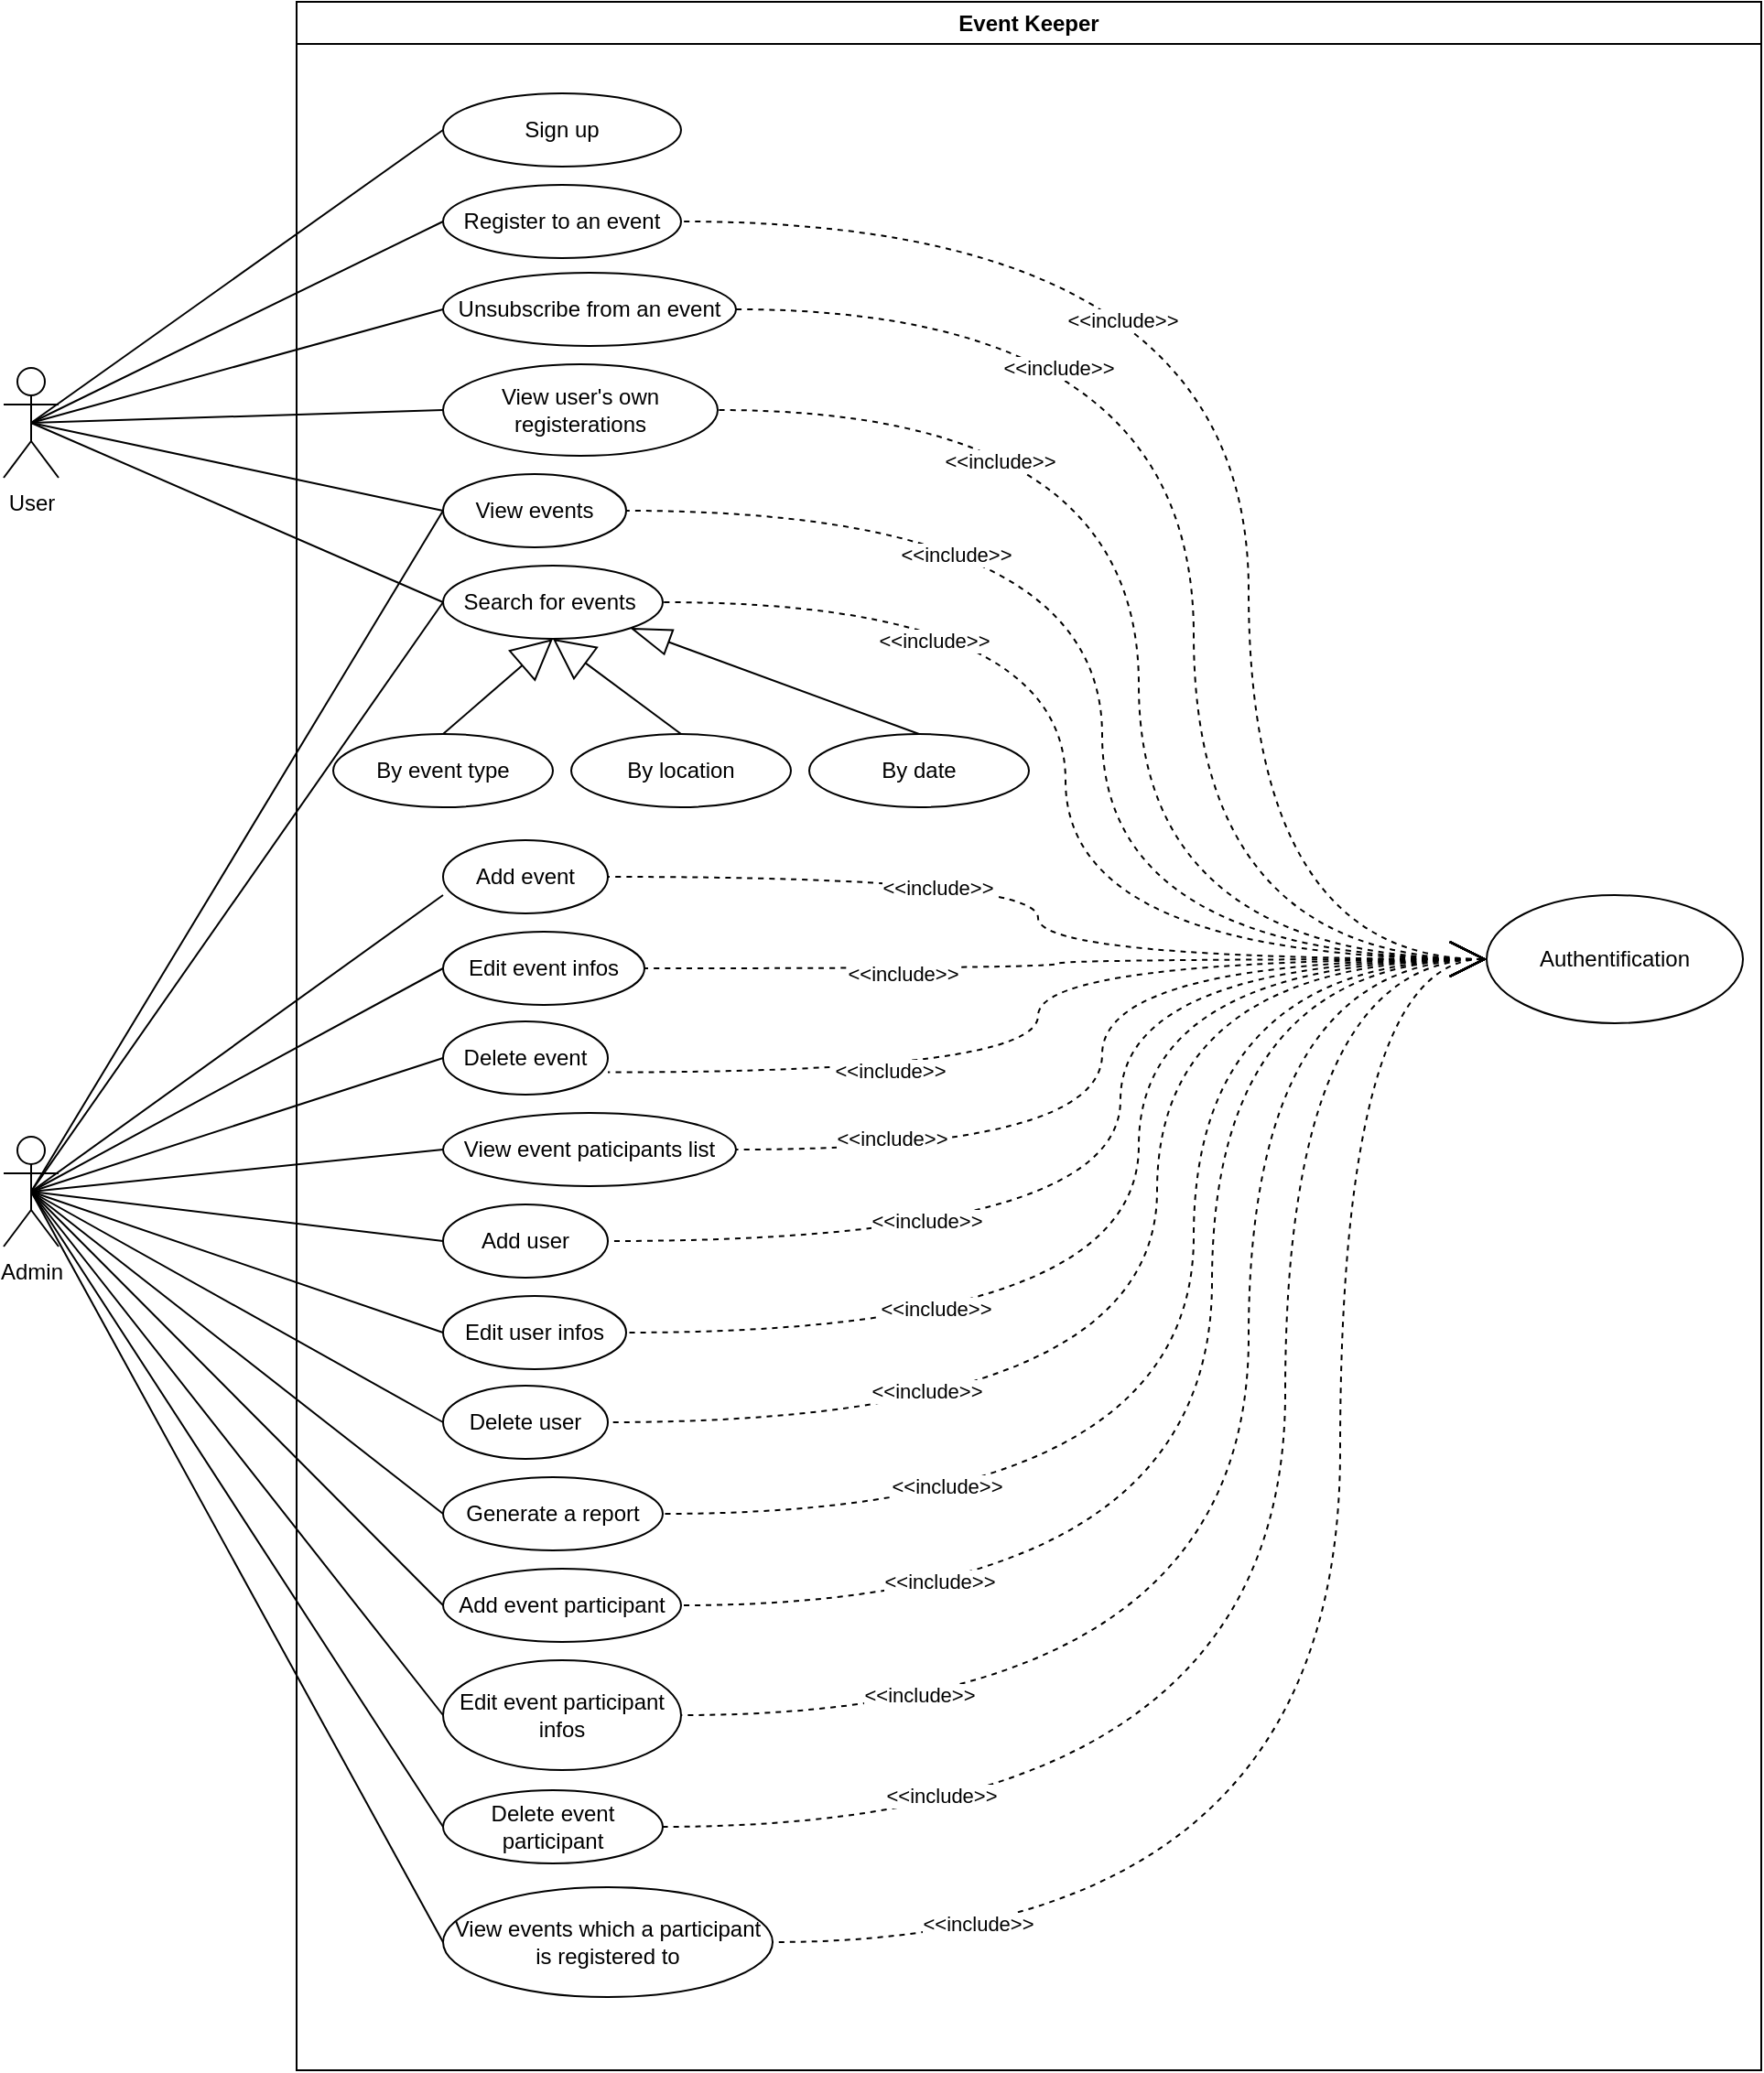 <mxfile version="24.7.8" pages="2">
  <diagram name="Use Case" id="Z4my6rKFRtbFITWfHtku">
    <mxGraphModel dx="1050" dy="621" grid="1" gridSize="10" guides="1" tooltips="1" connect="1" arrows="1" fold="1" page="1" pageScale="1" pageWidth="827" pageHeight="1169" math="0" shadow="0">
      <root>
        <mxCell id="0" />
        <mxCell id="1" parent="0" />
        <mxCell id="i-IRlz0IcXE_nXzK61zn-1" value="Event Keeper" style="swimlane;whiteSpace=wrap;html=1;" parent="1" vertex="1">
          <mxGeometry x="240" y="30" width="800" height="1130" as="geometry" />
        </mxCell>
        <mxCell id="i-IRlz0IcXE_nXzK61zn-6" value="Edit user infos" style="ellipse;whiteSpace=wrap;html=1;" parent="i-IRlz0IcXE_nXzK61zn-1" vertex="1">
          <mxGeometry x="80" y="707" width="100" height="40" as="geometry" />
        </mxCell>
        <mxCell id="i-IRlz0IcXE_nXzK61zn-5" value="Add user" style="ellipse;whiteSpace=wrap;html=1;" parent="i-IRlz0IcXE_nXzK61zn-1" vertex="1">
          <mxGeometry x="80" y="657" width="90" height="40" as="geometry" />
        </mxCell>
        <mxCell id="i-IRlz0IcXE_nXzK61zn-2" value="Add event" style="ellipse;whiteSpace=wrap;html=1;" parent="i-IRlz0IcXE_nXzK61zn-1" vertex="1">
          <mxGeometry x="80" y="458" width="90" height="40" as="geometry" />
        </mxCell>
        <mxCell id="i-IRlz0IcXE_nXzK61zn-3" value="Edit event infos" style="ellipse;whiteSpace=wrap;html=1;" parent="i-IRlz0IcXE_nXzK61zn-1" vertex="1">
          <mxGeometry x="80" y="508" width="110" height="40" as="geometry" />
        </mxCell>
        <mxCell id="i-IRlz0IcXE_nXzK61zn-7" value="Delete user" style="ellipse;whiteSpace=wrap;html=1;" parent="i-IRlz0IcXE_nXzK61zn-1" vertex="1">
          <mxGeometry x="80" y="756" width="90" height="40" as="geometry" />
        </mxCell>
        <mxCell id="i-IRlz0IcXE_nXzK61zn-8" value="Generate a report" style="ellipse;whiteSpace=wrap;html=1;" parent="i-IRlz0IcXE_nXzK61zn-1" vertex="1">
          <mxGeometry x="80" y="806" width="120" height="40" as="geometry" />
        </mxCell>
        <mxCell id="i-IRlz0IcXE_nXzK61zn-9" value="View events" style="ellipse;whiteSpace=wrap;html=1;" parent="i-IRlz0IcXE_nXzK61zn-1" vertex="1">
          <mxGeometry x="80" y="258" width="100" height="40" as="geometry" />
        </mxCell>
        <mxCell id="egsKetUkYShymG6PQGZg-2" value="" style="rounded=0;orthogonalLoop=1;jettySize=auto;html=1;startArrow=blockThin;startFill=0;endArrow=none;endFill=0;exitX=1;exitY=1;exitDx=0;exitDy=0;entryX=0.5;entryY=0;entryDx=0;entryDy=0;endSize=6;startSize=20;" parent="i-IRlz0IcXE_nXzK61zn-1" source="i-IRlz0IcXE_nXzK61zn-12" target="egsKetUkYShymG6PQGZg-1" edge="1">
          <mxGeometry relative="1" as="geometry" />
        </mxCell>
        <mxCell id="i-IRlz0IcXE_nXzK61zn-12" value="Search for events&amp;nbsp;" style="ellipse;whiteSpace=wrap;html=1;" parent="i-IRlz0IcXE_nXzK61zn-1" vertex="1">
          <mxGeometry x="80" y="308" width="120" height="40" as="geometry" />
        </mxCell>
        <mxCell id="i-IRlz0IcXE_nXzK61zn-13" value="Register to an event" style="ellipse;whiteSpace=wrap;html=1;" parent="i-IRlz0IcXE_nXzK61zn-1" vertex="1">
          <mxGeometry x="80" y="100" width="130" height="40" as="geometry" />
        </mxCell>
        <mxCell id="i-IRlz0IcXE_nXzK61zn-14" value="View user&#39;s own registerations" style="ellipse;whiteSpace=wrap;html=1;" parent="i-IRlz0IcXE_nXzK61zn-1" vertex="1">
          <mxGeometry x="80" y="198" width="150" height="50" as="geometry" />
        </mxCell>
        <mxCell id="i-IRlz0IcXE_nXzK61zn-16" value="Add event participant" style="ellipse;whiteSpace=wrap;html=1;" parent="i-IRlz0IcXE_nXzK61zn-1" vertex="1">
          <mxGeometry x="80" y="856" width="130" height="40" as="geometry" />
        </mxCell>
        <mxCell id="i-IRlz0IcXE_nXzK61zn-17" value="Edit event participant infos" style="ellipse;whiteSpace=wrap;html=1;" parent="i-IRlz0IcXE_nXzK61zn-1" vertex="1">
          <mxGeometry x="80" y="906" width="130" height="60" as="geometry" />
        </mxCell>
        <mxCell id="i-IRlz0IcXE_nXzK61zn-18" value="Delete event participant" style="ellipse;whiteSpace=wrap;html=1;" parent="i-IRlz0IcXE_nXzK61zn-1" vertex="1">
          <mxGeometry x="80" y="977" width="120" height="40" as="geometry" />
        </mxCell>
        <mxCell id="i-IRlz0IcXE_nXzK61zn-36" value="View events which a participant is registered to" style="ellipse;whiteSpace=wrap;html=1;" parent="i-IRlz0IcXE_nXzK61zn-1" vertex="1">
          <mxGeometry x="80" y="1030" width="180" height="60" as="geometry" />
        </mxCell>
        <mxCell id="r7o-0eFES539iKnrsoc5-1" value="Unsubscribe&amp;nbsp;from an event" style="ellipse;whiteSpace=wrap;html=1;" parent="i-IRlz0IcXE_nXzK61zn-1" vertex="1">
          <mxGeometry x="80" y="148" width="160" height="40" as="geometry" />
        </mxCell>
        <mxCell id="egsKetUkYShymG6PQGZg-1" value="By date" style="ellipse;whiteSpace=wrap;html=1;" parent="i-IRlz0IcXE_nXzK61zn-1" vertex="1">
          <mxGeometry x="280" y="400" width="120" height="40" as="geometry" />
        </mxCell>
        <mxCell id="egsKetUkYShymG6PQGZg-5" style="rounded=0;orthogonalLoop=1;jettySize=auto;html=1;exitX=0.5;exitY=0;exitDx=0;exitDy=0;entryX=0.5;entryY=1;entryDx=0;entryDy=0;startArrow=none;startFill=0;endArrow=block;endFill=0;endSize=20;" parent="i-IRlz0IcXE_nXzK61zn-1" source="egsKetUkYShymG6PQGZg-4" target="i-IRlz0IcXE_nXzK61zn-12" edge="1">
          <mxGeometry relative="1" as="geometry" />
        </mxCell>
        <mxCell id="egsKetUkYShymG6PQGZg-4" value="By location" style="ellipse;whiteSpace=wrap;html=1;" parent="i-IRlz0IcXE_nXzK61zn-1" vertex="1">
          <mxGeometry x="150" y="400" width="120" height="40" as="geometry" />
        </mxCell>
        <mxCell id="egsKetUkYShymG6PQGZg-7" style="rounded=0;orthogonalLoop=1;jettySize=auto;html=1;exitX=0.5;exitY=0;exitDx=0;exitDy=0;endArrow=block;endFill=0;entryX=0.5;entryY=1;entryDx=0;entryDy=0;startArrow=none;startFill=0;endSize=20;" parent="i-IRlz0IcXE_nXzK61zn-1" source="egsKetUkYShymG6PQGZg-6" target="i-IRlz0IcXE_nXzK61zn-12" edge="1">
          <mxGeometry relative="1" as="geometry" />
        </mxCell>
        <mxCell id="egsKetUkYShymG6PQGZg-6" value="By event type" style="ellipse;whiteSpace=wrap;html=1;" parent="i-IRlz0IcXE_nXzK61zn-1" vertex="1">
          <mxGeometry x="20" y="400" width="120" height="40" as="geometry" />
        </mxCell>
        <mxCell id="feSoNr92AKBhSQQv2N3y-2" style="edgeStyle=orthogonalEdgeStyle;rounded=0;orthogonalLoop=1;jettySize=auto;html=1;exitX=0;exitY=0.5;exitDx=0;exitDy=0;entryX=1;entryY=0.5;entryDx=0;entryDy=0;curved=1;endArrow=none;endFill=0;startArrow=open;startFill=0;endSize=6;startSize=18;dashed=1;" parent="i-IRlz0IcXE_nXzK61zn-1" source="feSoNr92AKBhSQQv2N3y-1" target="i-IRlz0IcXE_nXzK61zn-13" edge="1">
          <mxGeometry relative="1" as="geometry">
            <Array as="points">
              <mxPoint x="520" y="523" />
              <mxPoint x="520" y="120" />
            </Array>
          </mxGeometry>
        </mxCell>
        <mxCell id="feSoNr92AKBhSQQv2N3y-20" value="&amp;lt;&amp;lt;include&amp;gt;&amp;gt;" style="edgeLabel;html=1;align=center;verticalAlign=middle;resizable=0;points=[];" parent="feSoNr92AKBhSQQv2N3y-2" vertex="1" connectable="0">
          <mxGeometry x="0.429" y="54" relative="1" as="geometry">
            <mxPoint as="offset" />
          </mxGeometry>
        </mxCell>
        <mxCell id="feSoNr92AKBhSQQv2N3y-3" style="edgeStyle=orthogonalEdgeStyle;rounded=0;orthogonalLoop=1;jettySize=auto;html=1;exitX=0;exitY=0.5;exitDx=0;exitDy=0;entryX=1;entryY=0.5;entryDx=0;entryDy=0;curved=1;endArrow=none;endFill=0;startArrow=open;startFill=0;endSize=6;startSize=18;dashed=1;" parent="i-IRlz0IcXE_nXzK61zn-1" source="feSoNr92AKBhSQQv2N3y-1" target="r7o-0eFES539iKnrsoc5-1" edge="1">
          <mxGeometry relative="1" as="geometry">
            <Array as="points">
              <mxPoint x="490" y="523" />
              <mxPoint x="490" y="168" />
            </Array>
          </mxGeometry>
        </mxCell>
        <mxCell id="feSoNr92AKBhSQQv2N3y-21" value="&amp;lt;&amp;lt;include&amp;gt;&amp;gt;" style="edgeLabel;html=1;align=center;verticalAlign=middle;resizable=0;points=[];" parent="feSoNr92AKBhSQQv2N3y-3" vertex="1" connectable="0">
          <mxGeometry x="0.541" y="32" relative="1" as="geometry">
            <mxPoint as="offset" />
          </mxGeometry>
        </mxCell>
        <mxCell id="feSoNr92AKBhSQQv2N3y-4" style="edgeStyle=orthogonalEdgeStyle;rounded=0;orthogonalLoop=1;jettySize=auto;html=1;exitX=0;exitY=0.5;exitDx=0;exitDy=0;entryX=1;entryY=0.5;entryDx=0;entryDy=0;curved=1;endArrow=none;endFill=0;startArrow=open;startFill=0;endSize=6;startSize=18;dashed=1;" parent="i-IRlz0IcXE_nXzK61zn-1" source="feSoNr92AKBhSQQv2N3y-1" target="i-IRlz0IcXE_nXzK61zn-14" edge="1">
          <mxGeometry relative="1" as="geometry">
            <Array as="points">
              <mxPoint x="460" y="523" />
              <mxPoint x="460" y="223" />
            </Array>
          </mxGeometry>
        </mxCell>
        <mxCell id="feSoNr92AKBhSQQv2N3y-22" value="&amp;lt;&amp;lt;include&amp;gt;&amp;gt;" style="edgeLabel;html=1;align=center;verticalAlign=middle;resizable=0;points=[];" parent="feSoNr92AKBhSQQv2N3y-4" vertex="1" connectable="0">
          <mxGeometry x="0.573" y="28" relative="1" as="geometry">
            <mxPoint as="offset" />
          </mxGeometry>
        </mxCell>
        <mxCell id="feSoNr92AKBhSQQv2N3y-5" style="edgeStyle=orthogonalEdgeStyle;rounded=0;orthogonalLoop=1;jettySize=auto;html=1;exitX=0;exitY=0.5;exitDx=0;exitDy=0;entryX=1;entryY=0.5;entryDx=0;entryDy=0;curved=1;endArrow=none;endFill=0;startArrow=open;startFill=0;endSize=6;startSize=18;dashed=1;" parent="i-IRlz0IcXE_nXzK61zn-1" source="feSoNr92AKBhSQQv2N3y-1" target="i-IRlz0IcXE_nXzK61zn-9" edge="1">
          <mxGeometry relative="1" as="geometry">
            <Array as="points">
              <mxPoint x="440" y="523" />
              <mxPoint x="440" y="278" />
            </Array>
          </mxGeometry>
        </mxCell>
        <mxCell id="feSoNr92AKBhSQQv2N3y-23" value="&amp;lt;&amp;lt;include&amp;gt;&amp;gt;" style="edgeLabel;html=1;align=center;verticalAlign=middle;resizable=0;points=[];" parent="feSoNr92AKBhSQQv2N3y-5" vertex="1" connectable="0">
          <mxGeometry x="0.498" y="24" relative="1" as="geometry">
            <mxPoint as="offset" />
          </mxGeometry>
        </mxCell>
        <mxCell id="feSoNr92AKBhSQQv2N3y-6" style="edgeStyle=orthogonalEdgeStyle;rounded=0;orthogonalLoop=1;jettySize=auto;html=1;exitX=0;exitY=0.5;exitDx=0;exitDy=0;entryX=1;entryY=0.5;entryDx=0;entryDy=0;curved=1;endArrow=none;endFill=0;startArrow=open;startFill=0;endSize=6;startSize=18;dashed=1;" parent="i-IRlz0IcXE_nXzK61zn-1" source="feSoNr92AKBhSQQv2N3y-1" target="i-IRlz0IcXE_nXzK61zn-12" edge="1">
          <mxGeometry relative="1" as="geometry" />
        </mxCell>
        <mxCell id="feSoNr92AKBhSQQv2N3y-24" value="&amp;lt;&amp;lt;include&amp;gt;&amp;gt;" style="edgeLabel;html=1;align=center;verticalAlign=middle;resizable=0;points=[];" parent="feSoNr92AKBhSQQv2N3y-6" vertex="1" connectable="0">
          <mxGeometry x="0.542" y="21" relative="1" as="geometry">
            <mxPoint as="offset" />
          </mxGeometry>
        </mxCell>
        <mxCell id="feSoNr92AKBhSQQv2N3y-7" style="edgeStyle=orthogonalEdgeStyle;rounded=0;orthogonalLoop=1;jettySize=auto;html=1;exitX=0;exitY=0.5;exitDx=0;exitDy=0;entryX=1;entryY=0.5;entryDx=0;entryDy=0;curved=1;endArrow=none;endFill=0;startArrow=open;startFill=0;endSize=6;startSize=18;dashed=1;" parent="i-IRlz0IcXE_nXzK61zn-1" source="feSoNr92AKBhSQQv2N3y-1" target="i-IRlz0IcXE_nXzK61zn-2" edge="1">
          <mxGeometry relative="1" as="geometry" />
        </mxCell>
        <mxCell id="feSoNr92AKBhSQQv2N3y-25" value="&amp;lt;&amp;lt;include&amp;gt;&amp;gt;" style="edgeLabel;html=1;align=center;verticalAlign=middle;resizable=0;points=[];" parent="feSoNr92AKBhSQQv2N3y-7" vertex="1" connectable="0">
          <mxGeometry x="0.316" y="6" relative="1" as="geometry">
            <mxPoint as="offset" />
          </mxGeometry>
        </mxCell>
        <mxCell id="feSoNr92AKBhSQQv2N3y-8" style="edgeStyle=orthogonalEdgeStyle;rounded=0;orthogonalLoop=1;jettySize=auto;html=1;exitX=0;exitY=0.5;exitDx=0;exitDy=0;entryX=1;entryY=0.5;entryDx=0;entryDy=0;curved=1;endArrow=none;endFill=0;startArrow=open;startFill=0;endSize=6;startSize=18;dashed=1;" parent="i-IRlz0IcXE_nXzK61zn-1" source="feSoNr92AKBhSQQv2N3y-1" target="i-IRlz0IcXE_nXzK61zn-3" edge="1">
          <mxGeometry relative="1" as="geometry" />
        </mxCell>
        <mxCell id="feSoNr92AKBhSQQv2N3y-26" value="&amp;lt;&amp;lt;include&amp;gt;&amp;gt;" style="edgeLabel;html=1;align=center;verticalAlign=middle;resizable=0;points=[];" parent="feSoNr92AKBhSQQv2N3y-8" vertex="1" connectable="0">
          <mxGeometry x="0.395" y="3" relative="1" as="geometry">
            <mxPoint as="offset" />
          </mxGeometry>
        </mxCell>
        <mxCell id="feSoNr92AKBhSQQv2N3y-11" style="edgeStyle=orthogonalEdgeStyle;rounded=0;orthogonalLoop=1;jettySize=auto;html=1;exitX=0;exitY=0.5;exitDx=0;exitDy=0;entryX=1;entryY=0.5;entryDx=0;entryDy=0;curved=1;endArrow=none;endFill=0;startArrow=open;startFill=0;endSize=6;startSize=18;dashed=1;" parent="i-IRlz0IcXE_nXzK61zn-1" source="feSoNr92AKBhSQQv2N3y-1" target="i-IRlz0IcXE_nXzK61zn-5" edge="1">
          <mxGeometry relative="1" as="geometry">
            <Array as="points">
              <mxPoint x="450" y="523" />
              <mxPoint x="450" y="677" />
            </Array>
          </mxGeometry>
        </mxCell>
        <mxCell id="feSoNr92AKBhSQQv2N3y-29" value="&amp;lt;&amp;lt;include&amp;gt;&amp;gt;" style="edgeLabel;html=1;align=center;verticalAlign=middle;resizable=0;points=[];" parent="feSoNr92AKBhSQQv2N3y-11" vertex="1" connectable="0">
          <mxGeometry x="0.452" y="-11" relative="1" as="geometry">
            <mxPoint as="offset" />
          </mxGeometry>
        </mxCell>
        <mxCell id="feSoNr92AKBhSQQv2N3y-12" style="edgeStyle=orthogonalEdgeStyle;rounded=0;orthogonalLoop=1;jettySize=auto;html=1;exitX=0;exitY=0.5;exitDx=0;exitDy=0;entryX=1;entryY=0.5;entryDx=0;entryDy=0;curved=1;endArrow=none;endFill=0;startArrow=open;startFill=0;endSize=6;startSize=18;dashed=1;" parent="i-IRlz0IcXE_nXzK61zn-1" source="feSoNr92AKBhSQQv2N3y-1" target="i-IRlz0IcXE_nXzK61zn-6" edge="1">
          <mxGeometry relative="1" as="geometry">
            <mxPoint x="190" y="730" as="targetPoint" />
            <Array as="points">
              <mxPoint x="460" y="523" />
              <mxPoint x="460" y="727" />
            </Array>
          </mxGeometry>
        </mxCell>
        <mxCell id="feSoNr92AKBhSQQv2N3y-30" value="&amp;lt;&amp;lt;include&amp;gt;&amp;gt;" style="edgeLabel;html=1;align=center;verticalAlign=middle;resizable=0;points=[];" parent="feSoNr92AKBhSQQv2N3y-12" vertex="1" connectable="0">
          <mxGeometry x="0.5" y="-13" relative="1" as="geometry">
            <mxPoint as="offset" />
          </mxGeometry>
        </mxCell>
        <mxCell id="feSoNr92AKBhSQQv2N3y-13" style="edgeStyle=orthogonalEdgeStyle;rounded=0;orthogonalLoop=1;jettySize=auto;html=1;exitX=0;exitY=0.5;exitDx=0;exitDy=0;entryX=1;entryY=0.5;entryDx=0;entryDy=0;curved=1;endArrow=none;endFill=0;startArrow=open;startFill=0;endSize=6;startSize=18;dashed=1;" parent="i-IRlz0IcXE_nXzK61zn-1" source="feSoNr92AKBhSQQv2N3y-1" target="i-IRlz0IcXE_nXzK61zn-7" edge="1">
          <mxGeometry relative="1" as="geometry">
            <Array as="points">
              <mxPoint x="470" y="523" />
              <mxPoint x="470" y="776" />
            </Array>
          </mxGeometry>
        </mxCell>
        <mxCell id="feSoNr92AKBhSQQv2N3y-31" value="&amp;lt;&amp;lt;include&amp;gt;&amp;gt;" style="edgeLabel;html=1;align=center;verticalAlign=middle;resizable=0;points=[];" parent="feSoNr92AKBhSQQv2N3y-13" vertex="1" connectable="0">
          <mxGeometry x="0.526" y="-17" relative="1" as="geometry">
            <mxPoint as="offset" />
          </mxGeometry>
        </mxCell>
        <mxCell id="feSoNr92AKBhSQQv2N3y-14" style="edgeStyle=orthogonalEdgeStyle;rounded=0;orthogonalLoop=1;jettySize=auto;html=1;exitX=0;exitY=0.5;exitDx=0;exitDy=0;entryX=1;entryY=0.5;entryDx=0;entryDy=0;curved=1;endArrow=none;endFill=0;startArrow=open;startFill=0;endSize=6;startSize=18;dashed=1;" parent="i-IRlz0IcXE_nXzK61zn-1" source="feSoNr92AKBhSQQv2N3y-1" target="i-IRlz0IcXE_nXzK61zn-8" edge="1">
          <mxGeometry relative="1" as="geometry">
            <Array as="points">
              <mxPoint x="490" y="523" />
              <mxPoint x="490" y="826" />
            </Array>
          </mxGeometry>
        </mxCell>
        <mxCell id="feSoNr92AKBhSQQv2N3y-32" value="&amp;lt;&amp;lt;include&amp;gt;&amp;gt;" style="edgeLabel;html=1;align=center;verticalAlign=middle;resizable=0;points=[];" parent="feSoNr92AKBhSQQv2N3y-14" vertex="1" connectable="0">
          <mxGeometry x="0.589" y="-15" relative="1" as="geometry">
            <mxPoint as="offset" />
          </mxGeometry>
        </mxCell>
        <mxCell id="feSoNr92AKBhSQQv2N3y-15" style="edgeStyle=orthogonalEdgeStyle;rounded=0;orthogonalLoop=1;jettySize=auto;html=1;exitX=0;exitY=0.5;exitDx=0;exitDy=0;entryX=1;entryY=0.5;entryDx=0;entryDy=0;curved=1;endArrow=none;endFill=0;startArrow=open;startFill=0;endSize=6;startSize=18;dashed=1;" parent="i-IRlz0IcXE_nXzK61zn-1" source="feSoNr92AKBhSQQv2N3y-1" target="i-IRlz0IcXE_nXzK61zn-16" edge="1">
          <mxGeometry relative="1" as="geometry">
            <Array as="points">
              <mxPoint x="500" y="523" />
              <mxPoint x="500" y="876" />
            </Array>
          </mxGeometry>
        </mxCell>
        <mxCell id="feSoNr92AKBhSQQv2N3y-33" value="&amp;lt;&amp;lt;include&amp;gt;&amp;gt;" style="edgeLabel;html=1;align=center;verticalAlign=middle;resizable=0;points=[];" parent="feSoNr92AKBhSQQv2N3y-15" vertex="1" connectable="0">
          <mxGeometry x="0.645" y="-13" relative="1" as="geometry">
            <mxPoint as="offset" />
          </mxGeometry>
        </mxCell>
        <mxCell id="feSoNr92AKBhSQQv2N3y-16" style="edgeStyle=orthogonalEdgeStyle;rounded=0;orthogonalLoop=1;jettySize=auto;html=1;exitX=0;exitY=0.5;exitDx=0;exitDy=0;entryX=1;entryY=0.5;entryDx=0;entryDy=0;curved=1;endArrow=none;endFill=0;startArrow=open;startFill=0;endSize=6;startSize=18;dashed=1;" parent="i-IRlz0IcXE_nXzK61zn-1" source="feSoNr92AKBhSQQv2N3y-1" target="i-IRlz0IcXE_nXzK61zn-17" edge="1">
          <mxGeometry relative="1" as="geometry">
            <Array as="points">
              <mxPoint x="520" y="523" />
              <mxPoint x="520" y="936" />
            </Array>
          </mxGeometry>
        </mxCell>
        <mxCell id="feSoNr92AKBhSQQv2N3y-34" value="&amp;lt;&amp;lt;include&amp;gt;&amp;gt;" style="edgeLabel;html=1;align=center;verticalAlign=middle;resizable=0;points=[];" parent="feSoNr92AKBhSQQv2N3y-16" vertex="1" connectable="0">
          <mxGeometry x="0.696" y="-11" relative="1" as="geometry">
            <mxPoint as="offset" />
          </mxGeometry>
        </mxCell>
        <mxCell id="feSoNr92AKBhSQQv2N3y-17" style="edgeStyle=orthogonalEdgeStyle;rounded=0;orthogonalLoop=1;jettySize=auto;html=1;exitX=0;exitY=0.5;exitDx=0;exitDy=0;entryX=1;entryY=0.5;entryDx=0;entryDy=0;curved=1;endArrow=none;endFill=0;startArrow=open;startFill=0;endSize=6;startSize=18;dashed=1;" parent="i-IRlz0IcXE_nXzK61zn-1" source="feSoNr92AKBhSQQv2N3y-1" target="i-IRlz0IcXE_nXzK61zn-18" edge="1">
          <mxGeometry relative="1" as="geometry">
            <Array as="points">
              <mxPoint x="540" y="523" />
              <mxPoint x="540" y="997" />
            </Array>
          </mxGeometry>
        </mxCell>
        <mxCell id="feSoNr92AKBhSQQv2N3y-35" value="&amp;lt;&amp;lt;include&amp;gt;&amp;gt;" style="edgeLabel;html=1;align=center;verticalAlign=middle;resizable=0;points=[];" parent="feSoNr92AKBhSQQv2N3y-17" vertex="1" connectable="0">
          <mxGeometry x="0.672" y="-17" relative="1" as="geometry">
            <mxPoint as="offset" />
          </mxGeometry>
        </mxCell>
        <mxCell id="feSoNr92AKBhSQQv2N3y-18" style="edgeStyle=orthogonalEdgeStyle;rounded=0;orthogonalLoop=1;jettySize=auto;html=1;exitX=0;exitY=0.5;exitDx=0;exitDy=0;entryX=1;entryY=0.5;entryDx=0;entryDy=0;curved=1;endArrow=none;endFill=0;startArrow=open;startFill=0;endSize=6;startSize=18;dashed=1;" parent="i-IRlz0IcXE_nXzK61zn-1" source="feSoNr92AKBhSQQv2N3y-1" target="i-IRlz0IcXE_nXzK61zn-36" edge="1">
          <mxGeometry relative="1" as="geometry">
            <Array as="points">
              <mxPoint x="570" y="523" />
              <mxPoint x="570" y="1060" />
            </Array>
          </mxGeometry>
        </mxCell>
        <mxCell id="feSoNr92AKBhSQQv2N3y-36" value="&amp;lt;&amp;lt;include&amp;gt;&amp;gt;" style="edgeLabel;html=1;align=center;verticalAlign=middle;resizable=0;points=[];" parent="feSoNr92AKBhSQQv2N3y-18" vertex="1" connectable="0">
          <mxGeometry x="0.759" y="-10" relative="1" as="geometry">
            <mxPoint as="offset" />
          </mxGeometry>
        </mxCell>
        <mxCell id="feSoNr92AKBhSQQv2N3y-1" value="Authentification" style="ellipse;whiteSpace=wrap;html=1;" parent="i-IRlz0IcXE_nXzK61zn-1" vertex="1">
          <mxGeometry x="650" y="488" width="140" height="70" as="geometry" />
        </mxCell>
        <mxCell id="a3FcbvdhJmXR1AZgl7N_-1" value="Sign up" style="ellipse;whiteSpace=wrap;html=1;" vertex="1" parent="i-IRlz0IcXE_nXzK61zn-1">
          <mxGeometry x="80" y="50" width="130" height="40" as="geometry" />
        </mxCell>
        <mxCell id="i-IRlz0IcXE_nXzK61zn-4" value="Delete event" style="ellipse;whiteSpace=wrap;html=1;" parent="1" vertex="1">
          <mxGeometry x="320" y="587" width="90" height="40" as="geometry" />
        </mxCell>
        <mxCell id="i-IRlz0IcXE_nXzK61zn-32" style="rounded=0;orthogonalLoop=1;jettySize=auto;html=1;exitX=0.5;exitY=0.5;exitDx=0;exitDy=0;exitPerimeter=0;entryX=0;entryY=0.5;entryDx=0;entryDy=0;endArrow=none;endFill=0;" parent="1" source="i-IRlz0IcXE_nXzK61zn-19" target="i-IRlz0IcXE_nXzK61zn-9" edge="1">
          <mxGeometry relative="1" as="geometry" />
        </mxCell>
        <mxCell id="i-IRlz0IcXE_nXzK61zn-33" style="rounded=0;orthogonalLoop=1;jettySize=auto;html=1;exitX=0.5;exitY=0.5;exitDx=0;exitDy=0;exitPerimeter=0;entryX=0;entryY=0.5;entryDx=0;entryDy=0;endArrow=none;endFill=0;" parent="1" source="i-IRlz0IcXE_nXzK61zn-19" target="i-IRlz0IcXE_nXzK61zn-12" edge="1">
          <mxGeometry relative="1" as="geometry" />
        </mxCell>
        <mxCell id="i-IRlz0IcXE_nXzK61zn-34" style="rounded=0;orthogonalLoop=1;jettySize=auto;html=1;exitX=0.5;exitY=0.5;exitDx=0;exitDy=0;exitPerimeter=0;entryX=0;entryY=0.5;entryDx=0;entryDy=0;endArrow=none;endFill=0;" parent="1" source="i-IRlz0IcXE_nXzK61zn-19" target="i-IRlz0IcXE_nXzK61zn-13" edge="1">
          <mxGeometry relative="1" as="geometry" />
        </mxCell>
        <mxCell id="i-IRlz0IcXE_nXzK61zn-35" style="rounded=0;orthogonalLoop=1;jettySize=auto;html=1;exitX=0.5;exitY=0.5;exitDx=0;exitDy=0;exitPerimeter=0;entryX=0;entryY=0.5;entryDx=0;entryDy=0;endArrow=none;endFill=0;" parent="1" source="i-IRlz0IcXE_nXzK61zn-19" target="i-IRlz0IcXE_nXzK61zn-14" edge="1">
          <mxGeometry relative="1" as="geometry" />
        </mxCell>
        <mxCell id="r7o-0eFES539iKnrsoc5-2" style="rounded=0;orthogonalLoop=1;jettySize=auto;html=1;exitX=0.5;exitY=0.5;exitDx=0;exitDy=0;exitPerimeter=0;entryX=0;entryY=0.5;entryDx=0;entryDy=0;endArrow=none;endFill=0;" parent="1" source="i-IRlz0IcXE_nXzK61zn-19" target="r7o-0eFES539iKnrsoc5-1" edge="1">
          <mxGeometry relative="1" as="geometry" />
        </mxCell>
        <mxCell id="a3FcbvdhJmXR1AZgl7N_-2" style="rounded=0;orthogonalLoop=1;jettySize=auto;html=1;exitX=0.5;exitY=0.5;exitDx=0;exitDy=0;exitPerimeter=0;entryX=0;entryY=0.5;entryDx=0;entryDy=0;endArrow=none;endFill=0;" edge="1" parent="1" source="i-IRlz0IcXE_nXzK61zn-19" target="a3FcbvdhJmXR1AZgl7N_-1">
          <mxGeometry relative="1" as="geometry" />
        </mxCell>
        <mxCell id="i-IRlz0IcXE_nXzK61zn-19" value="User" style="shape=umlActor;verticalLabelPosition=bottom;verticalAlign=top;html=1;" parent="1" vertex="1">
          <mxGeometry x="80" y="230" width="30" height="60" as="geometry" />
        </mxCell>
        <mxCell id="i-IRlz0IcXE_nXzK61zn-22" style="rounded=0;orthogonalLoop=1;jettySize=auto;html=1;exitX=0.5;exitY=0.5;exitDx=0;exitDy=0;exitPerimeter=0;entryX=0;entryY=0.5;entryDx=0;entryDy=0;strokeColor=default;endArrow=none;endFill=0;" parent="1" source="i-IRlz0IcXE_nXzK61zn-20" target="i-IRlz0IcXE_nXzK61zn-3" edge="1">
          <mxGeometry relative="1" as="geometry" />
        </mxCell>
        <mxCell id="i-IRlz0IcXE_nXzK61zn-23" style="rounded=0;orthogonalLoop=1;jettySize=auto;html=1;exitX=0.5;exitY=0.5;exitDx=0;exitDy=0;exitPerimeter=0;entryX=0;entryY=0.5;entryDx=0;entryDy=0;strokeColor=default;endArrow=none;endFill=0;" parent="1" source="i-IRlz0IcXE_nXzK61zn-20" target="i-IRlz0IcXE_nXzK61zn-4" edge="1">
          <mxGeometry relative="1" as="geometry" />
        </mxCell>
        <mxCell id="i-IRlz0IcXE_nXzK61zn-24" style="rounded=0;orthogonalLoop=1;jettySize=auto;html=1;exitX=0.5;exitY=0.5;exitDx=0;exitDy=0;exitPerimeter=0;entryX=0;entryY=0.5;entryDx=0;entryDy=0;strokeColor=default;endArrow=none;endFill=0;" parent="1" source="i-IRlz0IcXE_nXzK61zn-20" target="i-IRlz0IcXE_nXzK61zn-5" edge="1">
          <mxGeometry relative="1" as="geometry" />
        </mxCell>
        <mxCell id="i-IRlz0IcXE_nXzK61zn-25" style="rounded=0;orthogonalLoop=1;jettySize=auto;html=1;exitX=0.5;exitY=0.5;exitDx=0;exitDy=0;exitPerimeter=0;entryX=0;entryY=0.5;entryDx=0;entryDy=0;strokeColor=default;endArrow=none;endFill=0;" parent="1" source="i-IRlz0IcXE_nXzK61zn-20" target="i-IRlz0IcXE_nXzK61zn-6" edge="1">
          <mxGeometry relative="1" as="geometry" />
        </mxCell>
        <mxCell id="i-IRlz0IcXE_nXzK61zn-26" style="rounded=0;orthogonalLoop=1;jettySize=auto;html=1;exitX=0.5;exitY=0.5;exitDx=0;exitDy=0;exitPerimeter=0;entryX=0;entryY=0.5;entryDx=0;entryDy=0;strokeColor=default;endArrow=none;endFill=0;" parent="1" source="i-IRlz0IcXE_nXzK61zn-20" target="i-IRlz0IcXE_nXzK61zn-7" edge="1">
          <mxGeometry relative="1" as="geometry" />
        </mxCell>
        <mxCell id="i-IRlz0IcXE_nXzK61zn-27" style="rounded=0;orthogonalLoop=1;jettySize=auto;html=1;exitX=0.5;exitY=0.5;exitDx=0;exitDy=0;exitPerimeter=0;entryX=0;entryY=0.5;entryDx=0;entryDy=0;strokeColor=default;endArrow=none;endFill=0;" parent="1" source="i-IRlz0IcXE_nXzK61zn-20" target="i-IRlz0IcXE_nXzK61zn-8" edge="1">
          <mxGeometry relative="1" as="geometry" />
        </mxCell>
        <mxCell id="i-IRlz0IcXE_nXzK61zn-28" style="rounded=0;orthogonalLoop=1;jettySize=auto;html=1;exitX=0.5;exitY=0.5;exitDx=0;exitDy=0;exitPerimeter=0;entryX=0;entryY=0.5;entryDx=0;entryDy=0;strokeColor=default;endArrow=none;endFill=0;" parent="1" source="i-IRlz0IcXE_nXzK61zn-20" target="i-IRlz0IcXE_nXzK61zn-16" edge="1">
          <mxGeometry relative="1" as="geometry" />
        </mxCell>
        <mxCell id="i-IRlz0IcXE_nXzK61zn-29" style="rounded=0;orthogonalLoop=1;jettySize=auto;html=1;exitX=0.5;exitY=0.5;exitDx=0;exitDy=0;exitPerimeter=0;entryX=0;entryY=0.5;entryDx=0;entryDy=0;strokeColor=default;endArrow=none;endFill=0;" parent="1" source="i-IRlz0IcXE_nXzK61zn-20" target="i-IRlz0IcXE_nXzK61zn-17" edge="1">
          <mxGeometry relative="1" as="geometry" />
        </mxCell>
        <mxCell id="i-IRlz0IcXE_nXzK61zn-30" style="rounded=0;orthogonalLoop=1;jettySize=auto;html=1;exitX=0.5;exitY=0.5;exitDx=0;exitDy=0;exitPerimeter=0;entryX=0;entryY=0.5;entryDx=0;entryDy=0;strokeColor=default;endArrow=none;endFill=0;" parent="1" source="i-IRlz0IcXE_nXzK61zn-20" target="i-IRlz0IcXE_nXzK61zn-18" edge="1">
          <mxGeometry relative="1" as="geometry" />
        </mxCell>
        <mxCell id="i-IRlz0IcXE_nXzK61zn-37" style="rounded=0;orthogonalLoop=1;jettySize=auto;html=1;exitX=0.5;exitY=0.5;exitDx=0;exitDy=0;exitPerimeter=0;entryX=0;entryY=0.5;entryDx=0;entryDy=0;endArrow=none;endFill=0;" parent="1" target="i-IRlz0IcXE_nXzK61zn-36" edge="1">
          <mxGeometry relative="1" as="geometry">
            <mxPoint x="95" y="680" as="sourcePoint" />
            <mxPoint x="320" y="1020" as="targetPoint" />
          </mxGeometry>
        </mxCell>
        <mxCell id="r7o-0eFES539iKnrsoc5-3" style="rounded=0;orthogonalLoop=1;jettySize=auto;html=1;exitX=0.5;exitY=0.5;exitDx=0;exitDy=0;exitPerimeter=0;entryX=0;entryY=0.5;entryDx=0;entryDy=0;endArrow=none;endFill=0;" parent="1" source="i-IRlz0IcXE_nXzK61zn-20" target="i-IRlz0IcXE_nXzK61zn-12" edge="1">
          <mxGeometry relative="1" as="geometry" />
        </mxCell>
        <mxCell id="r7o-0eFES539iKnrsoc5-4" style="rounded=0;orthogonalLoop=1;jettySize=auto;html=1;exitX=0.5;exitY=0.5;exitDx=0;exitDy=0;exitPerimeter=0;entryX=0;entryY=0.5;entryDx=0;entryDy=0;endArrow=none;endFill=0;" parent="1" source="i-IRlz0IcXE_nXzK61zn-20" target="i-IRlz0IcXE_nXzK61zn-9" edge="1">
          <mxGeometry relative="1" as="geometry" />
        </mxCell>
        <mxCell id="r7o-0eFES539iKnrsoc5-6" style="rounded=0;orthogonalLoop=1;jettySize=auto;html=1;exitX=0.5;exitY=0.5;exitDx=0;exitDy=0;exitPerimeter=0;entryX=0;entryY=0.5;entryDx=0;entryDy=0;endArrow=none;endFill=0;" parent="1" source="i-IRlz0IcXE_nXzK61zn-20" target="r7o-0eFES539iKnrsoc5-5" edge="1">
          <mxGeometry relative="1" as="geometry" />
        </mxCell>
        <mxCell id="i-IRlz0IcXE_nXzK61zn-20" value="Admin" style="shape=umlActor;verticalLabelPosition=bottom;verticalAlign=top;html=1;" parent="1" vertex="1">
          <mxGeometry x="80" y="650" width="30" height="60" as="geometry" />
        </mxCell>
        <mxCell id="i-IRlz0IcXE_nXzK61zn-31" style="rounded=0;orthogonalLoop=1;jettySize=auto;html=1;exitX=0.5;exitY=0.5;exitDx=0;exitDy=0;exitPerimeter=0;entryX=0;entryY=0.75;entryDx=0;entryDy=0;entryPerimeter=0;endArrow=none;endFill=0;" parent="1" source="i-IRlz0IcXE_nXzK61zn-20" target="i-IRlz0IcXE_nXzK61zn-2" edge="1">
          <mxGeometry relative="1" as="geometry" />
        </mxCell>
        <mxCell id="r7o-0eFES539iKnrsoc5-5" value="View event paticipants list" style="ellipse;whiteSpace=wrap;html=1;" parent="1" vertex="1">
          <mxGeometry x="320" y="637" width="160" height="40" as="geometry" />
        </mxCell>
        <mxCell id="feSoNr92AKBhSQQv2N3y-9" style="edgeStyle=orthogonalEdgeStyle;rounded=0;orthogonalLoop=1;jettySize=auto;html=1;exitX=0;exitY=0.5;exitDx=0;exitDy=0;entryX=1;entryY=0.695;entryDx=0;entryDy=0;entryPerimeter=0;curved=1;endArrow=none;endFill=0;startArrow=open;startFill=0;endSize=6;startSize=18;dashed=1;" parent="1" source="feSoNr92AKBhSQQv2N3y-1" target="i-IRlz0IcXE_nXzK61zn-4" edge="1">
          <mxGeometry relative="1" as="geometry" />
        </mxCell>
        <mxCell id="feSoNr92AKBhSQQv2N3y-27" value="&amp;lt;&amp;lt;include&amp;gt;&amp;gt;" style="edgeLabel;html=1;align=center;verticalAlign=middle;resizable=0;points=[];" parent="feSoNr92AKBhSQQv2N3y-9" vertex="1" connectable="0">
          <mxGeometry x="0.433" y="-1" relative="1" as="geometry">
            <mxPoint as="offset" />
          </mxGeometry>
        </mxCell>
        <mxCell id="feSoNr92AKBhSQQv2N3y-10" style="edgeStyle=orthogonalEdgeStyle;rounded=0;orthogonalLoop=1;jettySize=auto;html=1;exitX=0;exitY=0.5;exitDx=0;exitDy=0;entryX=1;entryY=0.5;entryDx=0;entryDy=0;curved=1;endArrow=none;endFill=0;startArrow=open;startFill=0;endSize=6;startSize=18;dashed=1;" parent="1" source="feSoNr92AKBhSQQv2N3y-1" target="r7o-0eFES539iKnrsoc5-5" edge="1">
          <mxGeometry relative="1" as="geometry" />
        </mxCell>
        <mxCell id="feSoNr92AKBhSQQv2N3y-28" value="&amp;lt;&amp;lt;include&amp;gt;&amp;gt;" style="edgeLabel;html=1;align=center;verticalAlign=middle;resizable=0;points=[];" parent="feSoNr92AKBhSQQv2N3y-10" vertex="1" connectable="0">
          <mxGeometry x="0.671" y="-6" relative="1" as="geometry">
            <mxPoint as="offset" />
          </mxGeometry>
        </mxCell>
      </root>
    </mxGraphModel>
  </diagram>
  <diagram id="PrHgA1jx0MzFiQ8bvlvs" name="class">
    <mxGraphModel dx="1050" dy="621" grid="1" gridSize="10" guides="1" tooltips="1" connect="1" arrows="1" fold="1" page="1" pageScale="1" pageWidth="827" pageHeight="1169" math="0" shadow="0">
      <root>
        <mxCell id="0" />
        <mxCell id="1" parent="0" />
        <mxCell id="Nr0BdA1C_nfvnodoleXO-17" value="" style="rounded=0;orthogonalLoop=1;jettySize=auto;html=1;endArrow=none;endFill=0;" parent="1" source="8DZPiCHMUJsx89QLqprW-1" target="Nr0BdA1C_nfvnodoleXO-13" edge="1">
          <mxGeometry relative="1" as="geometry" />
        </mxCell>
        <mxCell id="8DZPiCHMUJsx89QLqprW-1" value="Users" style="swimlane;fontStyle=1;align=center;verticalAlign=top;childLayout=stackLayout;horizontal=1;startSize=26;horizontalStack=0;resizeParent=1;resizeParentMax=0;resizeLast=0;collapsible=1;marginBottom=0;whiteSpace=wrap;html=1;" parent="1" vertex="1">
          <mxGeometry x="440" y="600" width="360" height="268" as="geometry" />
        </mxCell>
        <mxCell id="8DZPiCHMUJsx89QLqprW-2" value="-id: int;" style="text;strokeColor=none;fillColor=none;align=left;verticalAlign=top;spacingLeft=4;spacingRight=4;overflow=hidden;rotatable=0;points=[[0,0.5],[1,0.5]];portConstraint=eastwest;whiteSpace=wrap;html=1;" parent="8DZPiCHMUJsx89QLqprW-1" vertex="1">
          <mxGeometry y="26" width="360" height="26" as="geometry" />
        </mxCell>
        <mxCell id="oZU4zev83-q7bImpAcUd-4" value="-first_name: string;" style="text;strokeColor=none;fillColor=none;align=left;verticalAlign=top;spacingLeft=4;spacingRight=4;overflow=hidden;rotatable=0;points=[[0,0.5],[1,0.5]];portConstraint=eastwest;whiteSpace=wrap;html=1;" parent="8DZPiCHMUJsx89QLqprW-1" vertex="1">
          <mxGeometry y="52" width="360" height="26" as="geometry" />
        </mxCell>
        <mxCell id="oZU4zev83-q7bImpAcUd-1" value="-last_name: string;" style="text;strokeColor=none;fillColor=none;align=left;verticalAlign=top;spacingLeft=4;spacingRight=4;overflow=hidden;rotatable=0;points=[[0,0.5],[1,0.5]];portConstraint=eastwest;whiteSpace=wrap;html=1;" parent="8DZPiCHMUJsx89QLqprW-1" vertex="1">
          <mxGeometry y="78" width="360" height="26" as="geometry" />
        </mxCell>
        <mxCell id="oZU4zev83-q7bImpAcUd-2" value="-role: Role;" style="text;strokeColor=none;fillColor=none;align=left;verticalAlign=top;spacingLeft=4;spacingRight=4;overflow=hidden;rotatable=0;points=[[0,0.5],[1,0.5]];portConstraint=eastwest;whiteSpace=wrap;html=1;" parent="8DZPiCHMUJsx89QLqprW-1" vertex="1">
          <mxGeometry y="104" width="360" height="26" as="geometry" />
        </mxCell>
        <mxCell id="PcDarQnHraTvxz1ByBY4-1" value="-email:string;" style="text;strokeColor=none;fillColor=none;align=left;verticalAlign=top;spacingLeft=4;spacingRight=4;overflow=hidden;rotatable=0;points=[[0,0.5],[1,0.5]];portConstraint=eastwest;whiteSpace=wrap;html=1;" parent="8DZPiCHMUJsx89QLqprW-1" vertex="1">
          <mxGeometry y="130" width="360" height="26" as="geometry" />
        </mxCell>
        <mxCell id="oZU4zev83-q7bImpAcUd-3" value="-password: string;" style="text;strokeColor=none;fillColor=none;align=left;verticalAlign=top;spacingLeft=4;spacingRight=4;overflow=hidden;rotatable=0;points=[[0,0.5],[1,0.5]];portConstraint=eastwest;whiteSpace=wrap;html=1;" parent="8DZPiCHMUJsx89QLqprW-1" vertex="1">
          <mxGeometry y="156" width="360" height="26" as="geometry" />
        </mxCell>
        <mxCell id="8DZPiCHMUJsx89QLqprW-3" value="" style="line;strokeWidth=1;fillColor=none;align=left;verticalAlign=middle;spacingTop=-1;spacingLeft=3;spacingRight=3;rotatable=0;labelPosition=right;points=[];portConstraint=eastwest;strokeColor=inherit;" parent="8DZPiCHMUJsx89QLqprW-1" vertex="1">
          <mxGeometry y="182" width="360" height="8" as="geometry" />
        </mxCell>
        <mxCell id="8DZPiCHMUJsx89QLqprW-4" value="+ addUser(first_name, last_name, role, email, password):void;" style="text;strokeColor=none;fillColor=none;align=left;verticalAlign=top;spacingLeft=4;spacingRight=4;overflow=hidden;rotatable=0;points=[[0,0.5],[1,0.5]];portConstraint=eastwest;whiteSpace=wrap;html=1;" parent="8DZPiCHMUJsx89QLqprW-1" vertex="1">
          <mxGeometry y="190" width="360" height="26" as="geometry" />
        </mxCell>
        <mxCell id="oZU4zev83-q7bImpAcUd-5" value="+ editUser(User):void;" style="text;strokeColor=none;fillColor=none;align=left;verticalAlign=top;spacingLeft=4;spacingRight=4;overflow=hidden;rotatable=0;points=[[0,0.5],[1,0.5]];portConstraint=eastwest;whiteSpace=wrap;html=1;" parent="8DZPiCHMUJsx89QLqprW-1" vertex="1">
          <mxGeometry y="216" width="360" height="26" as="geometry" />
        </mxCell>
        <mxCell id="oZU4zev83-q7bImpAcUd-6" value="+ deleteUser(User):boolean;" style="text;strokeColor=none;fillColor=none;align=left;verticalAlign=top;spacingLeft=4;spacingRight=4;overflow=hidden;rotatable=0;points=[[0,0.5],[1,0.5]];portConstraint=eastwest;whiteSpace=wrap;html=1;" parent="8DZPiCHMUJsx89QLqprW-1" vertex="1">
          <mxGeometry y="242" width="360" height="26" as="geometry" />
        </mxCell>
        <mxCell id="Nr0BdA1C_nfvnodoleXO-22" value="" style="rounded=0;orthogonalLoop=1;jettySize=auto;html=1;endArrow=none;endFill=0;" parent="1" source="Nr0BdA1C_nfvnodoleXO-13" target="Nr0BdA1C_nfvnodoleXO-18" edge="1">
          <mxGeometry relative="1" as="geometry" />
        </mxCell>
        <mxCell id="Nr0BdA1C_nfvnodoleXO-13" value="&lt;span style=&quot;font-weight: 400; text-align: left;&quot;&gt;Registrations&lt;/span&gt;" style="swimlane;fontStyle=1;align=center;verticalAlign=top;childLayout=stackLayout;horizontal=1;startSize=26;horizontalStack=0;resizeParent=1;resizeParentMax=0;resizeLast=0;collapsible=1;marginBottom=0;whiteSpace=wrap;html=1;" parent="1" vertex="1">
          <mxGeometry x="500" y="316" width="240" height="164" as="geometry" />
        </mxCell>
        <mxCell id="Nr0BdA1C_nfvnodoleXO-14" value="-id: int;" style="text;strokeColor=none;fillColor=none;align=left;verticalAlign=top;spacingLeft=4;spacingRight=4;overflow=hidden;rotatable=0;points=[[0,0.5],[1,0.5]];portConstraint=eastwest;whiteSpace=wrap;html=1;" parent="Nr0BdA1C_nfvnodoleXO-13" vertex="1">
          <mxGeometry y="26" width="240" height="26" as="geometry" />
        </mxCell>
        <mxCell id="oZU4zev83-q7bImpAcUd-7" value="-date: date;" style="text;strokeColor=none;fillColor=none;align=left;verticalAlign=top;spacingLeft=4;spacingRight=4;overflow=hidden;rotatable=0;points=[[0,0.5],[1,0.5]];portConstraint=eastwest;whiteSpace=wrap;html=1;" parent="Nr0BdA1C_nfvnodoleXO-13" vertex="1">
          <mxGeometry y="52" width="240" height="26" as="geometry" />
        </mxCell>
        <mxCell id="Nr0BdA1C_nfvnodoleXO-15" value="" style="line;strokeWidth=1;fillColor=none;align=left;verticalAlign=middle;spacingTop=-1;spacingLeft=3;spacingRight=3;rotatable=0;labelPosition=right;points=[];portConstraint=eastwest;strokeColor=inherit;" parent="Nr0BdA1C_nfvnodoleXO-13" vertex="1">
          <mxGeometry y="78" width="240" height="8" as="geometry" />
        </mxCell>
        <mxCell id="Nr0BdA1C_nfvnodoleXO-16" value="+addRegistration(User, Event):void;" style="text;strokeColor=none;fillColor=none;align=left;verticalAlign=top;spacingLeft=4;spacingRight=4;overflow=hidden;rotatable=0;points=[[0,0.5],[1,0.5]];portConstraint=eastwest;whiteSpace=wrap;html=1;" parent="Nr0BdA1C_nfvnodoleXO-13" vertex="1">
          <mxGeometry y="86" width="240" height="26" as="geometry" />
        </mxCell>
        <mxCell id="oZU4zev83-q7bImpAcUd-8" value="+editRegistration(Registrations):void;" style="text;strokeColor=none;fillColor=none;align=left;verticalAlign=top;spacingLeft=4;spacingRight=4;overflow=hidden;rotatable=0;points=[[0,0.5],[1,0.5]];portConstraint=eastwest;whiteSpace=wrap;html=1;" parent="Nr0BdA1C_nfvnodoleXO-13" vertex="1">
          <mxGeometry y="112" width="240" height="26" as="geometry" />
        </mxCell>
        <mxCell id="6AWAm1eklUIewqR-KbN2-1" value="+deleteRegistration(Registrations):boolean;" style="text;strokeColor=none;fillColor=none;align=left;verticalAlign=top;spacingLeft=4;spacingRight=4;overflow=hidden;rotatable=0;points=[[0,0.5],[1,0.5]];portConstraint=eastwest;whiteSpace=wrap;html=1;" vertex="1" parent="Nr0BdA1C_nfvnodoleXO-13">
          <mxGeometry y="138" width="240" height="26" as="geometry" />
        </mxCell>
        <mxCell id="Nr0BdA1C_nfvnodoleXO-18" value="Events" style="swimlane;fontStyle=1;align=center;verticalAlign=top;childLayout=stackLayout;horizontal=1;startSize=26;horizontalStack=0;resizeParent=1;resizeParentMax=0;resizeLast=0;collapsible=1;marginBottom=0;whiteSpace=wrap;html=1;" parent="1" vertex="1">
          <mxGeometry x="40" y="280" width="280" height="242" as="geometry" />
        </mxCell>
        <mxCell id="Nr0BdA1C_nfvnodoleXO-19" value="-id: int;" style="text;strokeColor=none;fillColor=none;align=left;verticalAlign=top;spacingLeft=4;spacingRight=4;overflow=hidden;rotatable=0;points=[[0,0.5],[1,0.5]];portConstraint=eastwest;whiteSpace=wrap;html=1;" parent="Nr0BdA1C_nfvnodoleXO-18" vertex="1">
          <mxGeometry y="26" width="280" height="26" as="geometry" />
        </mxCell>
        <mxCell id="oZU4zev83-q7bImpAcUd-9" value="&lt;span class=&quot;hljs-operator&quot;&gt;-&lt;/span&gt; title: String;" style="text;strokeColor=none;fillColor=none;align=left;verticalAlign=top;spacingLeft=4;spacingRight=4;overflow=hidden;rotatable=0;points=[[0,0.5],[1,0.5]];portConstraint=eastwest;whiteSpace=wrap;html=1;" parent="Nr0BdA1C_nfvnodoleXO-18" vertex="1">
          <mxGeometry y="52" width="280" height="26" as="geometry" />
        </mxCell>
        <mxCell id="oZU4zev83-q7bImpAcUd-10" value="&lt;span class=&quot;hljs-operator&quot;&gt;-&lt;/span&gt; &lt;span class=&quot;hljs-type&quot;&gt;date&lt;/span&gt;: Date;" style="text;strokeColor=none;fillColor=none;align=left;verticalAlign=top;spacingLeft=4;spacingRight=4;overflow=hidden;rotatable=0;points=[[0,0.5],[1,0.5]];portConstraint=eastwest;whiteSpace=wrap;html=1;" parent="Nr0BdA1C_nfvnodoleXO-18" vertex="1">
          <mxGeometry y="78" width="280" height="26" as="geometry" />
        </mxCell>
        <mxCell id="oZU4zev83-q7bImpAcUd-11" value="&lt;span class=&quot;hljs-operator&quot;&gt;-&lt;/span&gt; location: String;" style="text;strokeColor=none;fillColor=none;align=left;verticalAlign=top;spacingLeft=4;spacingRight=4;overflow=hidden;rotatable=0;points=[[0,0.5],[1,0.5]];portConstraint=eastwest;whiteSpace=wrap;html=1;" parent="Nr0BdA1C_nfvnodoleXO-18" vertex="1">
          <mxGeometry y="104" width="280" height="26" as="geometry" />
        </mxCell>
        <mxCell id="oZU4zev83-q7bImpAcUd-12" value="&lt;span class=&quot;hljs-operator&quot;&gt;-&lt;/span&gt; type: EventType;&amp;nbsp;" style="text;strokeColor=none;fillColor=none;align=left;verticalAlign=top;spacingLeft=4;spacingRight=4;overflow=hidden;rotatable=0;points=[[0,0.5],[1,0.5]];portConstraint=eastwest;whiteSpace=wrap;html=1;" parent="Nr0BdA1C_nfvnodoleXO-18" vertex="1">
          <mxGeometry y="130" width="280" height="26" as="geometry" />
        </mxCell>
        <mxCell id="Nr0BdA1C_nfvnodoleXO-20" value="" style="line;strokeWidth=1;fillColor=none;align=left;verticalAlign=middle;spacingTop=-1;spacingLeft=3;spacingRight=3;rotatable=0;labelPosition=right;points=[];portConstraint=eastwest;strokeColor=inherit;" parent="Nr0BdA1C_nfvnodoleXO-18" vertex="1">
          <mxGeometry y="156" width="280" height="8" as="geometry" />
        </mxCell>
        <mxCell id="Nr0BdA1C_nfvnodoleXO-21" value="+ addEvent(title, date, location, type): void;" style="text;strokeColor=none;fillColor=none;align=left;verticalAlign=top;spacingLeft=4;spacingRight=4;overflow=hidden;rotatable=0;points=[[0,0.5],[1,0.5]];portConstraint=eastwest;whiteSpace=wrap;html=1;" parent="Nr0BdA1C_nfvnodoleXO-18" vertex="1">
          <mxGeometry y="164" width="280" height="26" as="geometry" />
        </mxCell>
        <mxCell id="6AWAm1eklUIewqR-KbN2-2" value="+ editEvent(Event): void;" style="text;strokeColor=none;fillColor=none;align=left;verticalAlign=top;spacingLeft=4;spacingRight=4;overflow=hidden;rotatable=0;points=[[0,0.5],[1,0.5]];portConstraint=eastwest;whiteSpace=wrap;html=1;" vertex="1" parent="Nr0BdA1C_nfvnodoleXO-18">
          <mxGeometry y="190" width="280" height="26" as="geometry" />
        </mxCell>
        <mxCell id="6AWAm1eklUIewqR-KbN2-3" value="+ deleteEvent(Event): boolean;" style="text;strokeColor=none;fillColor=none;align=left;verticalAlign=top;spacingLeft=4;spacingRight=4;overflow=hidden;rotatable=0;points=[[0,0.5],[1,0.5]];portConstraint=eastwest;whiteSpace=wrap;html=1;" vertex="1" parent="Nr0BdA1C_nfvnodoleXO-18">
          <mxGeometry y="216" width="280" height="26" as="geometry" />
        </mxCell>
        <mxCell id="oZU4zev83-q7bImpAcUd-17" value="&amp;lt;&amp;lt;enumeration&amp;gt;&amp;gt;&lt;br&gt;&lt;b&gt;EventType&lt;/b&gt;" style="swimlane;fontStyle=0;align=center;verticalAlign=top;childLayout=stackLayout;horizontal=1;startSize=40;horizontalStack=0;resizeParent=1;resizeParentMax=0;resizeLast=0;collapsible=0;marginBottom=0;html=1;whiteSpace=wrap;" parent="1" vertex="1">
          <mxGeometry x="140" y="80" width="140" height="160" as="geometry" />
        </mxCell>
        <mxCell id="oZU4zev83-q7bImpAcUd-18" value="conferenc&lt;span style=&quot;background-color: initial;&quot;&gt;e&lt;/span&gt;" style="text;html=1;strokeColor=none;fillColor=none;align=left;verticalAlign=middle;spacingLeft=4;spacingRight=4;overflow=hidden;rotatable=0;points=[[0,0.5],[1,0.5]];portConstraint=eastwest;whiteSpace=wrap;" parent="oZU4zev83-q7bImpAcUd-17" vertex="1">
          <mxGeometry y="40" width="140" height="30" as="geometry" />
        </mxCell>
        <mxCell id="oZU4zev83-q7bImpAcUd-21" value="seminar" style="text;html=1;strokeColor=none;fillColor=none;align=left;verticalAlign=middle;spacingLeft=4;spacingRight=4;overflow=hidden;rotatable=0;points=[[0,0.5],[1,0.5]];portConstraint=eastwest;whiteSpace=wrap;" parent="oZU4zev83-q7bImpAcUd-17" vertex="1">
          <mxGeometry y="70" width="140" height="30" as="geometry" />
        </mxCell>
        <mxCell id="oZU4zev83-q7bImpAcUd-22" value="meeting" style="text;html=1;strokeColor=none;fillColor=none;align=left;verticalAlign=middle;spacingLeft=4;spacingRight=4;overflow=hidden;rotatable=0;points=[[0,0.5],[1,0.5]];portConstraint=eastwest;whiteSpace=wrap;" parent="oZU4zev83-q7bImpAcUd-17" vertex="1">
          <mxGeometry y="100" width="140" height="30" as="geometry" />
        </mxCell>
        <mxCell id="oZU4zev83-q7bImpAcUd-23" value="workshop" style="text;html=1;strokeColor=none;fillColor=none;align=left;verticalAlign=middle;spacingLeft=4;spacingRight=4;overflow=hidden;rotatable=0;points=[[0,0.5],[1,0.5]];portConstraint=eastwest;whiteSpace=wrap;" parent="oZU4zev83-q7bImpAcUd-17" vertex="1">
          <mxGeometry y="130" width="140" height="30" as="geometry" />
        </mxCell>
        <mxCell id="oZU4zev83-q7bImpAcUd-19" value="&amp;lt;&amp;lt;enumeration&amp;gt;&amp;gt;&lt;br&gt;&lt;b&gt;Role&lt;/b&gt;" style="swimlane;fontStyle=0;align=center;verticalAlign=top;childLayout=stackLayout;horizontal=1;startSize=40;horizontalStack=0;resizeParent=1;resizeParentMax=0;resizeLast=0;collapsible=0;marginBottom=0;html=1;whiteSpace=wrap;" parent="1" vertex="1">
          <mxGeometry x="550" y="130" width="140" height="100" as="geometry" />
        </mxCell>
        <mxCell id="oZU4zev83-q7bImpAcUd-20" value="user" style="text;html=1;strokeColor=none;fillColor=none;align=left;verticalAlign=middle;spacingLeft=4;spacingRight=4;overflow=hidden;rotatable=0;points=[[0,0.5],[1,0.5]];portConstraint=eastwest;whiteSpace=wrap;" parent="oZU4zev83-q7bImpAcUd-19" vertex="1">
          <mxGeometry y="40" width="140" height="30" as="geometry" />
        </mxCell>
        <mxCell id="oZU4zev83-q7bImpAcUd-24" value="admin" style="text;html=1;strokeColor=none;fillColor=none;align=left;verticalAlign=middle;spacingLeft=4;spacingRight=4;overflow=hidden;rotatable=0;points=[[0,0.5],[1,0.5]];portConstraint=eastwest;whiteSpace=wrap;" parent="oZU4zev83-q7bImpAcUd-19" vertex="1">
          <mxGeometry y="70" width="140" height="30" as="geometry" />
        </mxCell>
        <mxCell id="oZU4zev83-q7bImpAcUd-25" value="0..*" style="text;html=1;align=center;verticalAlign=middle;resizable=0;points=[];autosize=1;strokeColor=none;fillColor=none;" parent="1" vertex="1">
          <mxGeometry x="580" y="484" width="40" height="30" as="geometry" />
        </mxCell>
        <mxCell id="oZU4zev83-q7bImpAcUd-26" value="1" style="text;html=1;align=center;verticalAlign=middle;resizable=0;points=[];autosize=1;strokeColor=none;fillColor=none;" parent="1" vertex="1">
          <mxGeometry x="595" y="570" width="30" height="30" as="geometry" />
        </mxCell>
        <mxCell id="oZU4zev83-q7bImpAcUd-28" value="0..*" style="text;html=1;align=center;verticalAlign=middle;resizable=0;points=[];autosize=1;strokeColor=none;fillColor=none;" parent="1" vertex="1">
          <mxGeometry x="460" y="368" width="40" height="30" as="geometry" />
        </mxCell>
        <mxCell id="oZU4zev83-q7bImpAcUd-29" value="1" style="text;html=1;align=center;verticalAlign=middle;resizable=0;points=[];autosize=1;strokeColor=none;fillColor=none;" parent="1" vertex="1">
          <mxGeometry x="320" y="368" width="30" height="30" as="geometry" />
        </mxCell>
      </root>
    </mxGraphModel>
  </diagram>
</mxfile>
